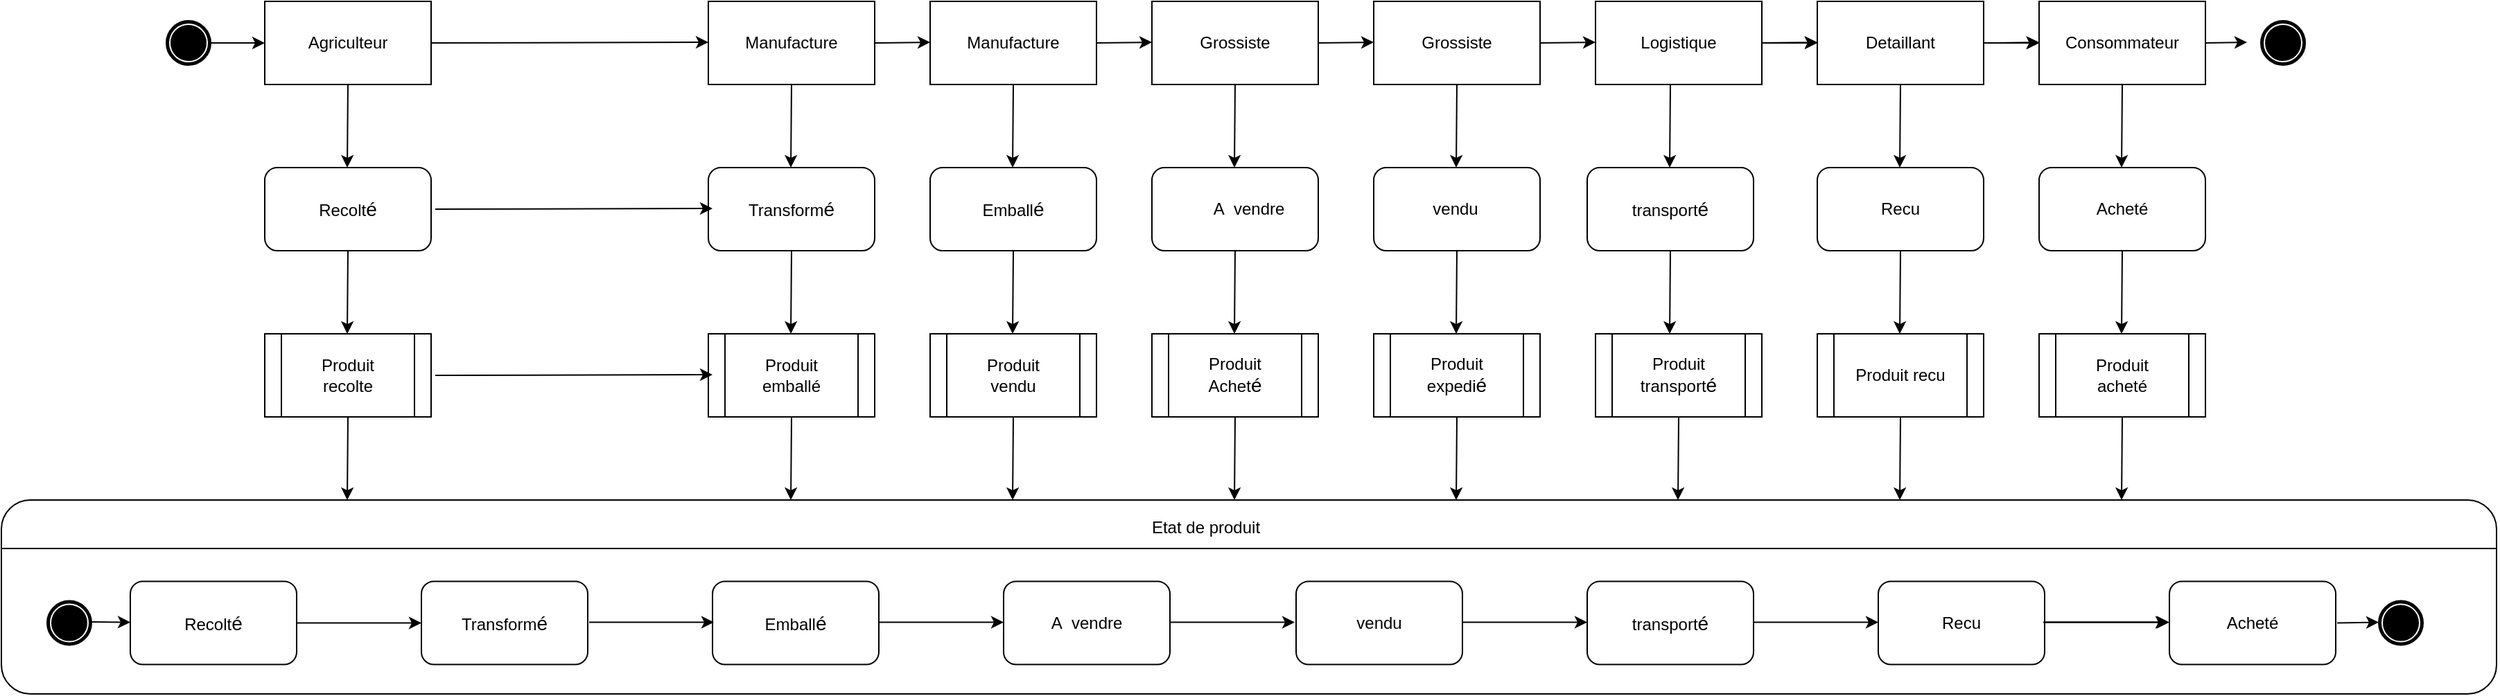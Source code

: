 <mxfile version="12.9.13" type="github">
  <diagram id="wdU0Jbt-SyzVik3_71Qo" name="Page-1">
    <mxGraphModel dx="2346" dy="744" grid="1" gridSize="10" guides="1" tooltips="1" connect="1" arrows="1" fold="1" page="1" pageScale="1" pageWidth="827" pageHeight="1169" math="0" shadow="0">
      <root>
        <mxCell id="0" />
        <mxCell id="1" parent="0" />
        <mxCell id="kiWhcbLOmGJkH6H4itFC-2" value="" style="rounded=0;whiteSpace=wrap;html=1;" vertex="1" parent="1">
          <mxGeometry x="-200" y="60" width="120" height="60" as="geometry" />
        </mxCell>
        <mxCell id="kiWhcbLOmGJkH6H4itFC-4" value="" style="rounded=0;whiteSpace=wrap;html=1;" vertex="1" parent="1">
          <mxGeometry x="120" y="60" width="120" height="60" as="geometry" />
        </mxCell>
        <mxCell id="kiWhcbLOmGJkH6H4itFC-5" value="" style="rounded=0;whiteSpace=wrap;html=1;" vertex="1" parent="1">
          <mxGeometry x="280" y="60" width="120" height="60" as="geometry" />
        </mxCell>
        <mxCell id="kiWhcbLOmGJkH6H4itFC-6" value="" style="rounded=0;whiteSpace=wrap;html=1;" vertex="1" parent="1">
          <mxGeometry x="440" y="60" width="120" height="60" as="geometry" />
        </mxCell>
        <mxCell id="kiWhcbLOmGJkH6H4itFC-7" value="" style="rounded=0;whiteSpace=wrap;html=1;" vertex="1" parent="1">
          <mxGeometry x="600" y="60" width="120" height="60" as="geometry" />
        </mxCell>
        <mxCell id="kiWhcbLOmGJkH6H4itFC-24" value="" style="edgeStyle=orthogonalEdgeStyle;rounded=0;orthogonalLoop=1;jettySize=auto;html=1;" edge="1" parent="1" source="kiWhcbLOmGJkH6H4itFC-8" target="kiWhcbLOmGJkH6H4itFC-9">
          <mxGeometry relative="1" as="geometry" />
        </mxCell>
        <mxCell id="kiWhcbLOmGJkH6H4itFC-8" value="" style="rounded=0;whiteSpace=wrap;html=1;" vertex="1" parent="1">
          <mxGeometry x="760" y="60" width="120" height="60" as="geometry" />
        </mxCell>
        <mxCell id="kiWhcbLOmGJkH6H4itFC-23" value="" style="edgeStyle=orthogonalEdgeStyle;rounded=0;orthogonalLoop=1;jettySize=auto;html=1;" edge="1" parent="1" source="kiWhcbLOmGJkH6H4itFC-9" target="kiWhcbLOmGJkH6H4itFC-10">
          <mxGeometry relative="1" as="geometry" />
        </mxCell>
        <mxCell id="kiWhcbLOmGJkH6H4itFC-25" value="" style="edgeStyle=orthogonalEdgeStyle;rounded=0;orthogonalLoop=1;jettySize=auto;html=1;" edge="1" parent="1" source="kiWhcbLOmGJkH6H4itFC-9" target="kiWhcbLOmGJkH6H4itFC-10">
          <mxGeometry relative="1" as="geometry" />
        </mxCell>
        <mxCell id="kiWhcbLOmGJkH6H4itFC-9" value="" style="rounded=0;whiteSpace=wrap;html=1;" vertex="1" parent="1">
          <mxGeometry x="920" y="60" width="120" height="60" as="geometry" />
        </mxCell>
        <mxCell id="kiWhcbLOmGJkH6H4itFC-10" value="" style="rounded=0;whiteSpace=wrap;html=1;" vertex="1" parent="1">
          <mxGeometry x="1080" y="60" width="120" height="60" as="geometry" />
        </mxCell>
        <mxCell id="kiWhcbLOmGJkH6H4itFC-11" value="" style="endArrow=classic;html=1;entryX=0;entryY=0.5;entryDx=0;entryDy=0;exitX=1;exitY=0.5;exitDx=0;exitDy=0;" edge="1" parent="1" target="kiWhcbLOmGJkH6H4itFC-2">
          <mxGeometry width="50" height="50" relative="1" as="geometry">
            <mxPoint x="-240" y="90" as="sourcePoint" />
            <mxPoint x="-530" y="89.5" as="targetPoint" />
          </mxGeometry>
        </mxCell>
        <mxCell id="kiWhcbLOmGJkH6H4itFC-15" value="" style="endArrow=classic;html=1;entryX=0;entryY=0.5;entryDx=0;entryDy=0;exitX=1;exitY=0.5;exitDx=0;exitDy=0;" edge="1" parent="1" source="kiWhcbLOmGJkH6H4itFC-2">
          <mxGeometry width="50" height="50" relative="1" as="geometry">
            <mxPoint x="80" y="90" as="sourcePoint" />
            <mxPoint x="120" y="89.5" as="targetPoint" />
          </mxGeometry>
        </mxCell>
        <mxCell id="kiWhcbLOmGJkH6H4itFC-17" value="" style="endArrow=classic;html=1;entryX=0;entryY=0.5;entryDx=0;entryDy=0;" edge="1" parent="1">
          <mxGeometry width="50" height="50" relative="1" as="geometry">
            <mxPoint x="240" y="90" as="sourcePoint" />
            <mxPoint x="280" y="89.5" as="targetPoint" />
          </mxGeometry>
        </mxCell>
        <mxCell id="kiWhcbLOmGJkH6H4itFC-18" value="" style="endArrow=classic;html=1;entryX=0;entryY=0.5;entryDx=0;entryDy=0;" edge="1" parent="1">
          <mxGeometry width="50" height="50" relative="1" as="geometry">
            <mxPoint x="400" y="90" as="sourcePoint" />
            <mxPoint x="440" y="89.5" as="targetPoint" />
          </mxGeometry>
        </mxCell>
        <mxCell id="kiWhcbLOmGJkH6H4itFC-19" value="" style="endArrow=classic;html=1;entryX=0;entryY=0.5;entryDx=0;entryDy=0;" edge="1" parent="1">
          <mxGeometry width="50" height="50" relative="1" as="geometry">
            <mxPoint x="560" y="90" as="sourcePoint" />
            <mxPoint x="600" y="89.5" as="targetPoint" />
          </mxGeometry>
        </mxCell>
        <mxCell id="kiWhcbLOmGJkH6H4itFC-20" value="" style="endArrow=classic;html=1;entryX=0;entryY=0.5;entryDx=0;entryDy=0;exitX=1;exitY=0.5;exitDx=0;exitDy=0;" edge="1" parent="1" source="kiWhcbLOmGJkH6H4itFC-7">
          <mxGeometry width="50" height="50" relative="1" as="geometry">
            <mxPoint x="730" y="90" as="sourcePoint" />
            <mxPoint x="760" y="89.5" as="targetPoint" />
          </mxGeometry>
        </mxCell>
        <mxCell id="kiWhcbLOmGJkH6H4itFC-21" value="" style="endArrow=classic;html=1;entryX=0;entryY=0.5;entryDx=0;entryDy=0;" edge="1" parent="1">
          <mxGeometry width="50" height="50" relative="1" as="geometry">
            <mxPoint x="880" y="90" as="sourcePoint" />
            <mxPoint x="920" y="89.5" as="targetPoint" />
          </mxGeometry>
        </mxCell>
        <mxCell id="kiWhcbLOmGJkH6H4itFC-22" value="" style="endArrow=classic;html=1;entryX=0;entryY=0.5;entryDx=0;entryDy=0;" edge="1" parent="1">
          <mxGeometry width="50" height="50" relative="1" as="geometry">
            <mxPoint x="1050" y="90" as="sourcePoint" />
            <mxPoint x="1080" y="89.5" as="targetPoint" />
          </mxGeometry>
        </mxCell>
        <mxCell id="kiWhcbLOmGJkH6H4itFC-28" value="Agriculteur" style="text;html=1;strokeColor=none;fillColor=none;align=center;verticalAlign=middle;whiteSpace=wrap;rounded=0;" vertex="1" parent="1">
          <mxGeometry x="-160" y="80" width="40" height="20" as="geometry" />
        </mxCell>
        <mxCell id="kiWhcbLOmGJkH6H4itFC-30" value="Manufacture" style="text;html=1;strokeColor=none;fillColor=none;align=center;verticalAlign=middle;whiteSpace=wrap;rounded=0;" vertex="1" parent="1">
          <mxGeometry x="160" y="80" width="40" height="20" as="geometry" />
        </mxCell>
        <mxCell id="kiWhcbLOmGJkH6H4itFC-31" value="Manufacture" style="text;html=1;strokeColor=none;fillColor=none;align=center;verticalAlign=middle;whiteSpace=wrap;rounded=0;" vertex="1" parent="1">
          <mxGeometry x="320" y="80" width="40" height="20" as="geometry" />
        </mxCell>
        <mxCell id="kiWhcbLOmGJkH6H4itFC-32" value="Grossiste" style="text;html=1;strokeColor=none;fillColor=none;align=center;verticalAlign=middle;whiteSpace=wrap;rounded=0;" vertex="1" parent="1">
          <mxGeometry x="480" y="80" width="40" height="20" as="geometry" />
        </mxCell>
        <mxCell id="kiWhcbLOmGJkH6H4itFC-33" value="Grossiste" style="text;html=1;strokeColor=none;fillColor=none;align=center;verticalAlign=middle;whiteSpace=wrap;rounded=0;" vertex="1" parent="1">
          <mxGeometry x="640" y="80" width="40" height="20" as="geometry" />
        </mxCell>
        <mxCell id="kiWhcbLOmGJkH6H4itFC-36" value="Logistique" style="text;html=1;strokeColor=none;fillColor=none;align=center;verticalAlign=middle;whiteSpace=wrap;rounded=0;" vertex="1" parent="1">
          <mxGeometry x="800" y="80" width="40" height="20" as="geometry" />
        </mxCell>
        <mxCell id="kiWhcbLOmGJkH6H4itFC-37" value="Detaillant" style="text;html=1;strokeColor=none;fillColor=none;align=center;verticalAlign=middle;whiteSpace=wrap;rounded=0;" vertex="1" parent="1">
          <mxGeometry x="960" y="80" width="40" height="20" as="geometry" />
        </mxCell>
        <mxCell id="kiWhcbLOmGJkH6H4itFC-38" value="Consommateur" style="text;html=1;strokeColor=none;fillColor=none;align=center;verticalAlign=middle;whiteSpace=wrap;rounded=0;" vertex="1" parent="1">
          <mxGeometry x="1120" y="80" width="40" height="20" as="geometry" />
        </mxCell>
        <mxCell id="kiWhcbLOmGJkH6H4itFC-40" value="" style="rounded=1;whiteSpace=wrap;html=1;" vertex="1" parent="1">
          <mxGeometry x="-200" y="180" width="120" height="60" as="geometry" />
        </mxCell>
        <mxCell id="kiWhcbLOmGJkH6H4itFC-44" value="" style="rounded=1;whiteSpace=wrap;html=1;" vertex="1" parent="1">
          <mxGeometry x="120" y="180" width="120" height="60" as="geometry" />
        </mxCell>
        <mxCell id="kiWhcbLOmGJkH6H4itFC-45" value="" style="rounded=1;whiteSpace=wrap;html=1;" vertex="1" parent="1">
          <mxGeometry x="280" y="180" width="120" height="60" as="geometry" />
        </mxCell>
        <mxCell id="kiWhcbLOmGJkH6H4itFC-46" value="" style="rounded=1;whiteSpace=wrap;html=1;" vertex="1" parent="1">
          <mxGeometry x="440" y="180" width="120" height="60" as="geometry" />
        </mxCell>
        <mxCell id="kiWhcbLOmGJkH6H4itFC-47" value="" style="rounded=1;whiteSpace=wrap;html=1;" vertex="1" parent="1">
          <mxGeometry x="600" y="180" width="120" height="60" as="geometry" />
        </mxCell>
        <mxCell id="kiWhcbLOmGJkH6H4itFC-50" value="" style="rounded=1;whiteSpace=wrap;html=1;" vertex="1" parent="1">
          <mxGeometry x="920" y="180" width="120" height="60" as="geometry" />
        </mxCell>
        <mxCell id="kiWhcbLOmGJkH6H4itFC-51" value="" style="rounded=1;whiteSpace=wrap;html=1;" vertex="1" parent="1">
          <mxGeometry x="1080" y="180" width="120" height="60" as="geometry" />
        </mxCell>
        <mxCell id="kiWhcbLOmGJkH6H4itFC-52" value="" style="endArrow=classic;html=1;" edge="1" parent="1">
          <mxGeometry width="50" height="50" relative="1" as="geometry">
            <mxPoint x="-140" y="120" as="sourcePoint" />
            <mxPoint x="-140.5" y="180" as="targetPoint" />
          </mxGeometry>
        </mxCell>
        <mxCell id="kiWhcbLOmGJkH6H4itFC-54" value="" style="endArrow=classic;html=1;" edge="1" parent="1">
          <mxGeometry width="50" height="50" relative="1" as="geometry">
            <mxPoint x="180" y="120" as="sourcePoint" />
            <mxPoint x="179.5" y="180" as="targetPoint" />
          </mxGeometry>
        </mxCell>
        <mxCell id="kiWhcbLOmGJkH6H4itFC-55" value="" style="endArrow=classic;html=1;" edge="1" parent="1">
          <mxGeometry width="50" height="50" relative="1" as="geometry">
            <mxPoint x="340" y="120" as="sourcePoint" />
            <mxPoint x="339.5" y="180" as="targetPoint" />
          </mxGeometry>
        </mxCell>
        <mxCell id="kiWhcbLOmGJkH6H4itFC-56" value="" style="endArrow=classic;html=1;" edge="1" parent="1">
          <mxGeometry width="50" height="50" relative="1" as="geometry">
            <mxPoint x="500" y="120" as="sourcePoint" />
            <mxPoint x="499.5" y="180" as="targetPoint" />
          </mxGeometry>
        </mxCell>
        <mxCell id="kiWhcbLOmGJkH6H4itFC-57" value="" style="endArrow=classic;html=1;" edge="1" parent="1">
          <mxGeometry width="50" height="50" relative="1" as="geometry">
            <mxPoint x="660" y="120" as="sourcePoint" />
            <mxPoint x="659.5" y="180" as="targetPoint" />
          </mxGeometry>
        </mxCell>
        <mxCell id="kiWhcbLOmGJkH6H4itFC-58" value="" style="endArrow=classic;html=1;" edge="1" parent="1">
          <mxGeometry width="50" height="50" relative="1" as="geometry">
            <mxPoint x="980" y="120" as="sourcePoint" />
            <mxPoint x="979.5" y="180" as="targetPoint" />
          </mxGeometry>
        </mxCell>
        <mxCell id="kiWhcbLOmGJkH6H4itFC-59" value="" style="endArrow=classic;html=1;" edge="1" parent="1">
          <mxGeometry width="50" height="50" relative="1" as="geometry">
            <mxPoint x="1140" y="120" as="sourcePoint" />
            <mxPoint x="1139.5" y="180" as="targetPoint" />
          </mxGeometry>
        </mxCell>
        <mxCell id="kiWhcbLOmGJkH6H4itFC-64" value="" style="endArrow=classic;html=1;" edge="1" parent="1">
          <mxGeometry width="50" height="50" relative="1" as="geometry">
            <mxPoint x="-140" y="240" as="sourcePoint" />
            <mxPoint x="-140.5" y="300" as="targetPoint" />
          </mxGeometry>
        </mxCell>
        <mxCell id="kiWhcbLOmGJkH6H4itFC-65" value="" style="endArrow=classic;html=1;" edge="1" parent="1">
          <mxGeometry width="50" height="50" relative="1" as="geometry">
            <mxPoint x="180" y="240" as="sourcePoint" />
            <mxPoint x="179.5" y="300" as="targetPoint" />
          </mxGeometry>
        </mxCell>
        <mxCell id="kiWhcbLOmGJkH6H4itFC-66" value="" style="endArrow=classic;html=1;" edge="1" parent="1">
          <mxGeometry width="50" height="50" relative="1" as="geometry">
            <mxPoint x="340" y="240" as="sourcePoint" />
            <mxPoint x="339.5" y="300" as="targetPoint" />
          </mxGeometry>
        </mxCell>
        <mxCell id="kiWhcbLOmGJkH6H4itFC-67" value="" style="endArrow=classic;html=1;" edge="1" parent="1">
          <mxGeometry width="50" height="50" relative="1" as="geometry">
            <mxPoint x="500" y="240" as="sourcePoint" />
            <mxPoint x="499.5" y="300" as="targetPoint" />
          </mxGeometry>
        </mxCell>
        <mxCell id="kiWhcbLOmGJkH6H4itFC-68" value="" style="endArrow=classic;html=1;" edge="1" parent="1">
          <mxGeometry width="50" height="50" relative="1" as="geometry">
            <mxPoint x="660" y="240" as="sourcePoint" />
            <mxPoint x="659.5" y="300" as="targetPoint" />
          </mxGeometry>
        </mxCell>
        <mxCell id="kiWhcbLOmGJkH6H4itFC-71" value="" style="endArrow=classic;html=1;" edge="1" parent="1">
          <mxGeometry width="50" height="50" relative="1" as="geometry">
            <mxPoint x="980" y="240" as="sourcePoint" />
            <mxPoint x="979.5" y="300" as="targetPoint" />
          </mxGeometry>
        </mxCell>
        <mxCell id="kiWhcbLOmGJkH6H4itFC-72" value="" style="endArrow=classic;html=1;" edge="1" parent="1">
          <mxGeometry width="50" height="50" relative="1" as="geometry">
            <mxPoint x="1140" y="240" as="sourcePoint" />
            <mxPoint x="1139.5" y="300" as="targetPoint" />
          </mxGeometry>
        </mxCell>
        <mxCell id="kiWhcbLOmGJkH6H4itFC-73" value="Recolt&lt;span style=&quot;font-family: &amp;#34;arial&amp;#34; , sans-serif ; font-size: 14px ; text-align: left&quot;&gt;é&lt;/span&gt;" style="text;html=1;strokeColor=none;fillColor=none;align=center;verticalAlign=middle;whiteSpace=wrap;rounded=0;" vertex="1" parent="1">
          <mxGeometry x="-160" y="200" width="40" height="20" as="geometry" />
        </mxCell>
        <mxCell id="kiWhcbLOmGJkH6H4itFC-74" value="Emball&lt;span style=&quot;font-family: &amp;#34;arial&amp;#34; , sans-serif ; font-size: 14px ; text-align: left&quot;&gt;é&lt;/span&gt;" style="text;html=1;strokeColor=none;fillColor=none;align=center;verticalAlign=middle;whiteSpace=wrap;rounded=0;" vertex="1" parent="1">
          <mxGeometry x="320" y="200" width="40" height="20" as="geometry" />
        </mxCell>
        <mxCell id="kiWhcbLOmGJkH6H4itFC-76" value="Acheté" style="text;html=1;strokeColor=none;fillColor=none;align=center;verticalAlign=middle;whiteSpace=wrap;rounded=0;" vertex="1" parent="1">
          <mxGeometry x="1120" y="200" width="40" height="20" as="geometry" />
        </mxCell>
        <mxCell id="kiWhcbLOmGJkH6H4itFC-77" value="Transform&lt;span style=&quot;font-family: &amp;#34;arial&amp;#34; , sans-serif ; font-size: 14px ; text-align: left&quot;&gt;é&lt;/span&gt;" style="text;html=1;strokeColor=none;fillColor=none;align=center;verticalAlign=middle;whiteSpace=wrap;rounded=0;" vertex="1" parent="1">
          <mxGeometry x="160" y="200" width="40" height="20" as="geometry" />
        </mxCell>
        <mxCell id="kiWhcbLOmGJkH6H4itFC-78" value=" A&amp;nbsp; vendre" style="text;html=1;strokeColor=none;fillColor=none;align=center;verticalAlign=middle;whiteSpace=wrap;rounded=0;" vertex="1" parent="1">
          <mxGeometry x="470" y="200" width="80" height="20" as="geometry" />
        </mxCell>
        <mxCell id="kiWhcbLOmGJkH6H4itFC-82" value="" style="shape=process;whiteSpace=wrap;html=1;backgroundOutline=1;" vertex="1" parent="1">
          <mxGeometry x="-200" y="300" width="120" height="60" as="geometry" />
        </mxCell>
        <mxCell id="kiWhcbLOmGJkH6H4itFC-84" value="" style="shape=process;whiteSpace=wrap;html=1;backgroundOutline=1;" vertex="1" parent="1">
          <mxGeometry x="120" y="300" width="120" height="60" as="geometry" />
        </mxCell>
        <mxCell id="kiWhcbLOmGJkH6H4itFC-85" value="" style="shape=process;whiteSpace=wrap;html=1;backgroundOutline=1;" vertex="1" parent="1">
          <mxGeometry x="280" y="300" width="120" height="60" as="geometry" />
        </mxCell>
        <mxCell id="kiWhcbLOmGJkH6H4itFC-86" value="" style="shape=process;whiteSpace=wrap;html=1;backgroundOutline=1;" vertex="1" parent="1">
          <mxGeometry x="440" y="300" width="120" height="60" as="geometry" />
        </mxCell>
        <mxCell id="kiWhcbLOmGJkH6H4itFC-87" value="" style="shape=process;whiteSpace=wrap;html=1;backgroundOutline=1;" vertex="1" parent="1">
          <mxGeometry x="600" y="300" width="120" height="60" as="geometry" />
        </mxCell>
        <mxCell id="kiWhcbLOmGJkH6H4itFC-88" value="" style="shape=process;whiteSpace=wrap;html=1;backgroundOutline=1;" vertex="1" parent="1">
          <mxGeometry x="760" y="300" width="120" height="60" as="geometry" />
        </mxCell>
        <mxCell id="kiWhcbLOmGJkH6H4itFC-89" value="" style="shape=process;whiteSpace=wrap;html=1;backgroundOutline=1;" vertex="1" parent="1">
          <mxGeometry x="920" y="300" width="120" height="60" as="geometry" />
        </mxCell>
        <mxCell id="kiWhcbLOmGJkH6H4itFC-90" value="" style="shape=process;whiteSpace=wrap;html=1;backgroundOutline=1;" vertex="1" parent="1">
          <mxGeometry x="1080" y="300" width="120" height="60" as="geometry" />
        </mxCell>
        <mxCell id="kiWhcbLOmGJkH6H4itFC-92" value="" style="shape=mxgraph.bpmn.shape;html=1;verticalLabelPosition=bottom;labelBackgroundColor=#ffffff;verticalAlign=top;align=center;perimeter=ellipsePerimeter;outlineConnect=0;outline=end;symbol=terminate;" vertex="1" parent="1">
          <mxGeometry x="1241" y="75" width="30" height="30" as="geometry" />
        </mxCell>
        <mxCell id="kiWhcbLOmGJkH6H4itFC-93" value="" style="rounded=1;whiteSpace=wrap;html=1;" vertex="1" parent="1">
          <mxGeometry x="-390" y="420" width="1800" height="140" as="geometry" />
        </mxCell>
        <mxCell id="kiWhcbLOmGJkH6H4itFC-95" value="" style="endArrow=classic;html=1;" edge="1" parent="1">
          <mxGeometry width="50" height="50" relative="1" as="geometry">
            <mxPoint x="-140" y="360" as="sourcePoint" />
            <mxPoint x="-140.5" y="420" as="targetPoint" />
          </mxGeometry>
        </mxCell>
        <mxCell id="kiWhcbLOmGJkH6H4itFC-97" value="" style="endArrow=classic;html=1;" edge="1" parent="1">
          <mxGeometry width="50" height="50" relative="1" as="geometry">
            <mxPoint x="180" y="360" as="sourcePoint" />
            <mxPoint x="179.5" y="420" as="targetPoint" />
          </mxGeometry>
        </mxCell>
        <mxCell id="kiWhcbLOmGJkH6H4itFC-98" value="" style="endArrow=classic;html=1;" edge="1" parent="1">
          <mxGeometry width="50" height="50" relative="1" as="geometry">
            <mxPoint x="340" y="360" as="sourcePoint" />
            <mxPoint x="339.5" y="420" as="targetPoint" />
          </mxGeometry>
        </mxCell>
        <mxCell id="kiWhcbLOmGJkH6H4itFC-99" value="" style="endArrow=classic;html=1;" edge="1" parent="1">
          <mxGeometry width="50" height="50" relative="1" as="geometry">
            <mxPoint x="500" y="360" as="sourcePoint" />
            <mxPoint x="499.5" y="420" as="targetPoint" />
          </mxGeometry>
        </mxCell>
        <mxCell id="kiWhcbLOmGJkH6H4itFC-100" value="" style="endArrow=classic;html=1;" edge="1" parent="1">
          <mxGeometry width="50" height="50" relative="1" as="geometry">
            <mxPoint x="660" y="360" as="sourcePoint" />
            <mxPoint x="659.5" y="420" as="targetPoint" />
          </mxGeometry>
        </mxCell>
        <mxCell id="kiWhcbLOmGJkH6H4itFC-101" value="" style="endArrow=classic;html=1;" edge="1" parent="1">
          <mxGeometry width="50" height="50" relative="1" as="geometry">
            <mxPoint x="820" y="360" as="sourcePoint" />
            <mxPoint x="819.5" y="420" as="targetPoint" />
          </mxGeometry>
        </mxCell>
        <mxCell id="kiWhcbLOmGJkH6H4itFC-102" value="" style="endArrow=classic;html=1;" edge="1" parent="1">
          <mxGeometry width="50" height="50" relative="1" as="geometry">
            <mxPoint x="980" y="360" as="sourcePoint" />
            <mxPoint x="979.5" y="420" as="targetPoint" />
          </mxGeometry>
        </mxCell>
        <mxCell id="kiWhcbLOmGJkH6H4itFC-103" value="" style="endArrow=classic;html=1;" edge="1" parent="1">
          <mxGeometry width="50" height="50" relative="1" as="geometry">
            <mxPoint x="1140" y="360" as="sourcePoint" />
            <mxPoint x="1139.5" y="420" as="targetPoint" />
          </mxGeometry>
        </mxCell>
        <mxCell id="kiWhcbLOmGJkH6H4itFC-104" value="" style="endArrow=none;html=1;entryX=1;entryY=0.25;entryDx=0;entryDy=0;exitX=0;exitY=0.25;exitDx=0;exitDy=0;" edge="1" parent="1" source="kiWhcbLOmGJkH6H4itFC-93" target="kiWhcbLOmGJkH6H4itFC-93">
          <mxGeometry width="50" height="50" relative="1" as="geometry">
            <mxPoint x="-320" y="460" as="sourcePoint" />
            <mxPoint x="1290" y="460" as="targetPoint" />
          </mxGeometry>
        </mxCell>
        <mxCell id="kiWhcbLOmGJkH6H4itFC-106" value="Produit recolte&lt;br&gt;" style="text;html=1;strokeColor=none;fillColor=none;align=center;verticalAlign=middle;whiteSpace=wrap;rounded=0;" vertex="1" parent="1">
          <mxGeometry x="-175" y="320" width="70" height="20" as="geometry" />
        </mxCell>
        <mxCell id="kiWhcbLOmGJkH6H4itFC-108" value="Produit emballé" style="text;html=1;strokeColor=none;fillColor=none;align=center;verticalAlign=middle;whiteSpace=wrap;rounded=0;" vertex="1" parent="1">
          <mxGeometry x="145" y="320" width="70" height="20" as="geometry" />
        </mxCell>
        <mxCell id="kiWhcbLOmGJkH6H4itFC-109" value="Produit vendu" style="text;html=1;strokeColor=none;fillColor=none;align=center;verticalAlign=middle;whiteSpace=wrap;rounded=0;" vertex="1" parent="1">
          <mxGeometry x="305" y="320" width="70" height="20" as="geometry" />
        </mxCell>
        <mxCell id="kiWhcbLOmGJkH6H4itFC-110" value="Produit Achet&lt;span style=&quot;font-family: &amp;#34;arial&amp;#34; , sans-serif ; font-size: 14px ; text-align: left&quot;&gt;é&lt;/span&gt;" style="text;html=1;strokeColor=none;fillColor=none;align=center;verticalAlign=middle;whiteSpace=wrap;rounded=0;" vertex="1" parent="1">
          <mxGeometry x="465" y="320" width="70" height="20" as="geometry" />
        </mxCell>
        <mxCell id="kiWhcbLOmGJkH6H4itFC-111" value="Produit expedi&lt;span style=&quot;font-family: &amp;#34;arial&amp;#34; , sans-serif ; font-size: 14px ; text-align: left&quot;&gt;é&lt;/span&gt;" style="text;html=1;strokeColor=none;fillColor=none;align=center;verticalAlign=middle;whiteSpace=wrap;rounded=0;" vertex="1" parent="1">
          <mxGeometry x="625" y="320" width="70" height="20" as="geometry" />
        </mxCell>
        <mxCell id="kiWhcbLOmGJkH6H4itFC-112" value="Produit transport&lt;span style=&quot;font-family: &amp;#34;arial&amp;#34; , sans-serif ; font-size: 14px ; text-align: left&quot;&gt;é&lt;/span&gt;" style="text;html=1;strokeColor=none;fillColor=none;align=center;verticalAlign=middle;whiteSpace=wrap;rounded=0;" vertex="1" parent="1">
          <mxGeometry x="785" y="320" width="70" height="20" as="geometry" />
        </mxCell>
        <mxCell id="kiWhcbLOmGJkH6H4itFC-113" value="Produit recu" style="text;html=1;strokeColor=none;fillColor=none;align=center;verticalAlign=middle;whiteSpace=wrap;rounded=0;" vertex="1" parent="1">
          <mxGeometry x="945" y="320" width="70" height="20" as="geometry" />
        </mxCell>
        <mxCell id="kiWhcbLOmGJkH6H4itFC-114" value="Produit acheté" style="text;html=1;strokeColor=none;fillColor=none;align=center;verticalAlign=middle;whiteSpace=wrap;rounded=0;" vertex="1" parent="1">
          <mxGeometry x="1105" y="320" width="70" height="20" as="geometry" />
        </mxCell>
        <mxCell id="kiWhcbLOmGJkH6H4itFC-115" value="" style="endArrow=classic;html=1;entryX=0;entryY=0.5;entryDx=0;entryDy=0;" edge="1" parent="1">
          <mxGeometry width="50" height="50" relative="1" as="geometry">
            <mxPoint x="1200" y="90" as="sourcePoint" />
            <mxPoint x="1230" y="89.5" as="targetPoint" />
          </mxGeometry>
        </mxCell>
        <mxCell id="kiWhcbLOmGJkH6H4itFC-116" value="" style="rounded=1;whiteSpace=wrap;html=1;" vertex="1" parent="1">
          <mxGeometry x="-297" y="478.75" width="120" height="60" as="geometry" />
        </mxCell>
        <mxCell id="kiWhcbLOmGJkH6H4itFC-117" value="" style="rounded=1;whiteSpace=wrap;html=1;" vertex="1" parent="1">
          <mxGeometry x="-87" y="478.75" width="120" height="60" as="geometry" />
        </mxCell>
        <mxCell id="kiWhcbLOmGJkH6H4itFC-118" value="" style="rounded=1;whiteSpace=wrap;html=1;" vertex="1" parent="1">
          <mxGeometry x="123" y="478.75" width="120" height="60" as="geometry" />
        </mxCell>
        <mxCell id="kiWhcbLOmGJkH6H4itFC-122" value="" style="rounded=1;whiteSpace=wrap;html=1;" vertex="1" parent="1">
          <mxGeometry x="333" y="478.75" width="120" height="60" as="geometry" />
        </mxCell>
        <mxCell id="kiWhcbLOmGJkH6H4itFC-124" value="" style="rounded=1;whiteSpace=wrap;html=1;" vertex="1" parent="1">
          <mxGeometry x="754" y="478.75" width="120" height="60" as="geometry" />
        </mxCell>
        <mxCell id="kiWhcbLOmGJkH6H4itFC-126" value="" style="rounded=1;whiteSpace=wrap;html=1;" vertex="1" parent="1">
          <mxGeometry x="964" y="478.75" width="120" height="60" as="geometry" />
        </mxCell>
        <mxCell id="kiWhcbLOmGJkH6H4itFC-127" value="" style="rounded=1;whiteSpace=wrap;html=1;" vertex="1" parent="1">
          <mxGeometry x="1174" y="478.75" width="120" height="60" as="geometry" />
        </mxCell>
        <mxCell id="kiWhcbLOmGJkH6H4itFC-128" value="" style="endArrow=classic;html=1;" edge="1" parent="1" target="kiWhcbLOmGJkH6H4itFC-117">
          <mxGeometry width="50" height="50" relative="1" as="geometry">
            <mxPoint x="-177" y="508.75" as="sourcePoint" />
            <mxPoint x="-127" y="458.75" as="targetPoint" />
          </mxGeometry>
        </mxCell>
        <mxCell id="kiWhcbLOmGJkH6H4itFC-129" value="" style="endArrow=classic;html=1;" edge="1" parent="1">
          <mxGeometry width="50" height="50" relative="1" as="geometry">
            <mxPoint x="34" y="508.25" as="sourcePoint" />
            <mxPoint x="124" y="508.25" as="targetPoint" />
          </mxGeometry>
        </mxCell>
        <mxCell id="kiWhcbLOmGJkH6H4itFC-130" value="" style="endArrow=classic;html=1;" edge="1" parent="1">
          <mxGeometry width="50" height="50" relative="1" as="geometry">
            <mxPoint x="243" y="508.25" as="sourcePoint" />
            <mxPoint x="333" y="508.25" as="targetPoint" />
          </mxGeometry>
        </mxCell>
        <mxCell id="kiWhcbLOmGJkH6H4itFC-131" value="" style="endArrow=classic;html=1;" edge="1" parent="1">
          <mxGeometry width="50" height="50" relative="1" as="geometry">
            <mxPoint x="453" y="508.25" as="sourcePoint" />
            <mxPoint x="543" y="508.25" as="targetPoint" />
          </mxGeometry>
        </mxCell>
        <mxCell id="kiWhcbLOmGJkH6H4itFC-134" value="" style="endArrow=classic;html=1;" edge="1" parent="1">
          <mxGeometry width="50" height="50" relative="1" as="geometry">
            <mxPoint x="1083" y="508.25" as="sourcePoint" />
            <mxPoint x="1173" y="508.25" as="targetPoint" />
          </mxGeometry>
        </mxCell>
        <mxCell id="kiWhcbLOmGJkH6H4itFC-135" value="" style="endArrow=classic;html=1;" edge="1" parent="1">
          <mxGeometry width="50" height="50" relative="1" as="geometry">
            <mxPoint x="1084" y="508.25" as="sourcePoint" />
            <mxPoint x="1174" y="508.25" as="targetPoint" />
          </mxGeometry>
        </mxCell>
        <mxCell id="kiWhcbLOmGJkH6H4itFC-136" value="" style="shape=mxgraph.bpmn.shape;html=1;verticalLabelPosition=bottom;labelBackgroundColor=#ffffff;verticalAlign=top;align=center;perimeter=ellipsePerimeter;outlineConnect=0;outline=end;symbol=terminate;" vertex="1" parent="1">
          <mxGeometry x="1326" y="493.75" width="30" height="30" as="geometry" />
        </mxCell>
        <mxCell id="kiWhcbLOmGJkH6H4itFC-137" value="" style="endArrow=classic;html=1;entryX=0;entryY=0.5;entryDx=0;entryDy=0;" edge="1" parent="1">
          <mxGeometry width="50" height="50" relative="1" as="geometry">
            <mxPoint x="1295" y="508.75" as="sourcePoint" />
            <mxPoint x="1325" y="508.25" as="targetPoint" />
          </mxGeometry>
        </mxCell>
        <mxCell id="kiWhcbLOmGJkH6H4itFC-138" value="Recolt&lt;span style=&quot;font-family: &amp;#34;arial&amp;#34; , sans-serif ; font-size: 14px ; text-align: left&quot;&gt;é&lt;/span&gt;" style="text;html=1;strokeColor=none;fillColor=none;align=center;verticalAlign=middle;whiteSpace=wrap;rounded=0;" vertex="1" parent="1">
          <mxGeometry x="-257" y="498.75" width="40" height="20" as="geometry" />
        </mxCell>
        <mxCell id="kiWhcbLOmGJkH6H4itFC-139" value="Transform&lt;span style=&quot;font-family: &amp;#34;arial&amp;#34; , sans-serif ; font-size: 14px ; text-align: left&quot;&gt;é&lt;/span&gt;" style="text;html=1;strokeColor=none;fillColor=none;align=center;verticalAlign=middle;whiteSpace=wrap;rounded=0;" vertex="1" parent="1">
          <mxGeometry x="-47" y="498.75" width="40" height="20" as="geometry" />
        </mxCell>
        <mxCell id="kiWhcbLOmGJkH6H4itFC-140" value="Emball&lt;span style=&quot;font-family: &amp;#34;arial&amp;#34; , sans-serif ; font-size: 14px ; text-align: left&quot;&gt;é&lt;/span&gt;" style="text;html=1;strokeColor=none;fillColor=none;align=center;verticalAlign=middle;whiteSpace=wrap;rounded=0;" vertex="1" parent="1">
          <mxGeometry x="163" y="498.75" width="40" height="20" as="geometry" />
        </mxCell>
        <mxCell id="kiWhcbLOmGJkH6H4itFC-142" value="A&amp;nbsp; vendre" style="text;html=1;strokeColor=none;fillColor=none;align=center;verticalAlign=middle;whiteSpace=wrap;rounded=0;" vertex="1" parent="1">
          <mxGeometry x="363" y="498.75" width="60" height="20" as="geometry" />
        </mxCell>
        <mxCell id="kiWhcbLOmGJkH6H4itFC-144" value="transport&lt;span style=&quot;font-family: &amp;#34;arial&amp;#34; , sans-serif ; font-size: 14px ; text-align: left&quot;&gt;é&lt;/span&gt;" style="text;html=1;strokeColor=none;fillColor=none;align=center;verticalAlign=middle;whiteSpace=wrap;rounded=0;" vertex="1" parent="1">
          <mxGeometry x="794" y="498.75" width="40" height="20" as="geometry" />
        </mxCell>
        <mxCell id="kiWhcbLOmGJkH6H4itFC-145" value="Recu" style="text;html=1;strokeColor=none;fillColor=none;align=center;verticalAlign=middle;whiteSpace=wrap;rounded=0;" vertex="1" parent="1">
          <mxGeometry x="1004" y="498.75" width="40" height="20" as="geometry" />
        </mxCell>
        <mxCell id="kiWhcbLOmGJkH6H4itFC-146" value="Acheté" style="text;html=1;strokeColor=none;fillColor=none;align=center;verticalAlign=middle;whiteSpace=wrap;rounded=0;" vertex="1" parent="1">
          <mxGeometry x="1199" y="498.75" width="70" height="20" as="geometry" />
        </mxCell>
        <mxCell id="kiWhcbLOmGJkH6H4itFC-147" value="Etat de produit" style="text;html=1;strokeColor=none;fillColor=none;align=center;verticalAlign=middle;whiteSpace=wrap;rounded=0;" vertex="1" parent="1">
          <mxGeometry x="421" y="430" width="116" height="20" as="geometry" />
        </mxCell>
        <mxCell id="kiWhcbLOmGJkH6H4itFC-158" value="" style="endArrow=classic;html=1;" edge="1" parent="1">
          <mxGeometry width="50" height="50" relative="1" as="geometry">
            <mxPoint x="-326" y="508" as="sourcePoint" />
            <mxPoint x="-297" y="508.25" as="targetPoint" />
          </mxGeometry>
        </mxCell>
        <mxCell id="kiWhcbLOmGJkH6H4itFC-163" value="vendu" style="text;html=1;strokeColor=none;fillColor=none;align=center;verticalAlign=middle;whiteSpace=wrap;rounded=0;" vertex="1" parent="1">
          <mxGeometry x="639" y="200" width="40" height="20" as="geometry" />
        </mxCell>
        <mxCell id="kiWhcbLOmGJkH6H4itFC-164" value="Recu" style="text;html=1;strokeColor=none;fillColor=none;align=center;verticalAlign=middle;whiteSpace=wrap;rounded=0;" vertex="1" parent="1">
          <mxGeometry x="960" y="200" width="40" height="20" as="geometry" />
        </mxCell>
        <mxCell id="kiWhcbLOmGJkH6H4itFC-167" value="" style="endArrow=classic;html=1;" edge="1" parent="1">
          <mxGeometry width="50" height="50" relative="1" as="geometry">
            <mxPoint x="874" y="508.25" as="sourcePoint" />
            <mxPoint x="964" y="508.25" as="targetPoint" />
          </mxGeometry>
        </mxCell>
        <mxCell id="kiWhcbLOmGJkH6H4itFC-168" value="" style="shape=mxgraph.bpmn.shape;html=1;verticalLabelPosition=bottom;labelBackgroundColor=#ffffff;verticalAlign=top;align=center;perimeter=ellipsePerimeter;outlineConnect=0;outline=end;symbol=terminate;" vertex="1" parent="1">
          <mxGeometry x="-356" y="493.75" width="30" height="30" as="geometry" />
        </mxCell>
        <mxCell id="kiWhcbLOmGJkH6H4itFC-170" value="" style="shape=mxgraph.bpmn.shape;html=1;verticalLabelPosition=bottom;labelBackgroundColor=#ffffff;verticalAlign=top;align=center;perimeter=ellipsePerimeter;outlineConnect=0;outline=end;symbol=terminate;" vertex="1" parent="1">
          <mxGeometry x="-270" y="75" width="30" height="30" as="geometry" />
        </mxCell>
        <mxCell id="kiWhcbLOmGJkH6H4itFC-172" value="" style="rounded=1;whiteSpace=wrap;html=1;" vertex="1" parent="1">
          <mxGeometry x="544" y="478.75" width="120" height="60" as="geometry" />
        </mxCell>
        <mxCell id="kiWhcbLOmGJkH6H4itFC-173" value="vendu" style="text;html=1;strokeColor=none;fillColor=none;align=center;verticalAlign=middle;whiteSpace=wrap;rounded=0;" vertex="1" parent="1">
          <mxGeometry x="584" y="498.75" width="40" height="20" as="geometry" />
        </mxCell>
        <mxCell id="kiWhcbLOmGJkH6H4itFC-174" value="" style="endArrow=classic;html=1;" edge="1" parent="1">
          <mxGeometry width="50" height="50" relative="1" as="geometry">
            <mxPoint x="664" y="508.25" as="sourcePoint" />
            <mxPoint x="754" y="508.25" as="targetPoint" />
          </mxGeometry>
        </mxCell>
        <mxCell id="kiWhcbLOmGJkH6H4itFC-175" value="transport&lt;span style=&quot;font-family: &amp;#34;arial&amp;#34; , sans-serif ; font-size: 14px ; text-align: left&quot;&gt;é&lt;/span&gt;" style="rounded=1;whiteSpace=wrap;html=1;" vertex="1" parent="1">
          <mxGeometry x="754" y="180" width="120" height="60" as="geometry" />
        </mxCell>
        <mxCell id="kiWhcbLOmGJkH6H4itFC-177" value="" style="endArrow=classic;html=1;" edge="1" parent="1">
          <mxGeometry width="50" height="50" relative="1" as="geometry">
            <mxPoint x="814" y="120" as="sourcePoint" />
            <mxPoint x="813.5" y="180" as="targetPoint" />
          </mxGeometry>
        </mxCell>
        <mxCell id="kiWhcbLOmGJkH6H4itFC-178" value="" style="endArrow=classic;html=1;" edge="1" parent="1">
          <mxGeometry width="50" height="50" relative="1" as="geometry">
            <mxPoint x="814" y="240" as="sourcePoint" />
            <mxPoint x="813.5" y="300" as="targetPoint" />
          </mxGeometry>
        </mxCell>
        <mxCell id="kiWhcbLOmGJkH6H4itFC-179" value="" style="endArrow=classic;html=1;entryX=0;entryY=0.5;entryDx=0;entryDy=0;exitX=1;exitY=0.5;exitDx=0;exitDy=0;" edge="1" parent="1">
          <mxGeometry width="50" height="50" relative="1" as="geometry">
            <mxPoint x="-77" y="210" as="sourcePoint" />
            <mxPoint x="123" y="209.5" as="targetPoint" />
          </mxGeometry>
        </mxCell>
        <mxCell id="kiWhcbLOmGJkH6H4itFC-180" value="" style="endArrow=classic;html=1;entryX=0;entryY=0.5;entryDx=0;entryDy=0;exitX=1;exitY=0.5;exitDx=0;exitDy=0;" edge="1" parent="1">
          <mxGeometry width="50" height="50" relative="1" as="geometry">
            <mxPoint x="-77" y="330" as="sourcePoint" />
            <mxPoint x="123" y="329.5" as="targetPoint" />
          </mxGeometry>
        </mxCell>
      </root>
    </mxGraphModel>
  </diagram>
</mxfile>
